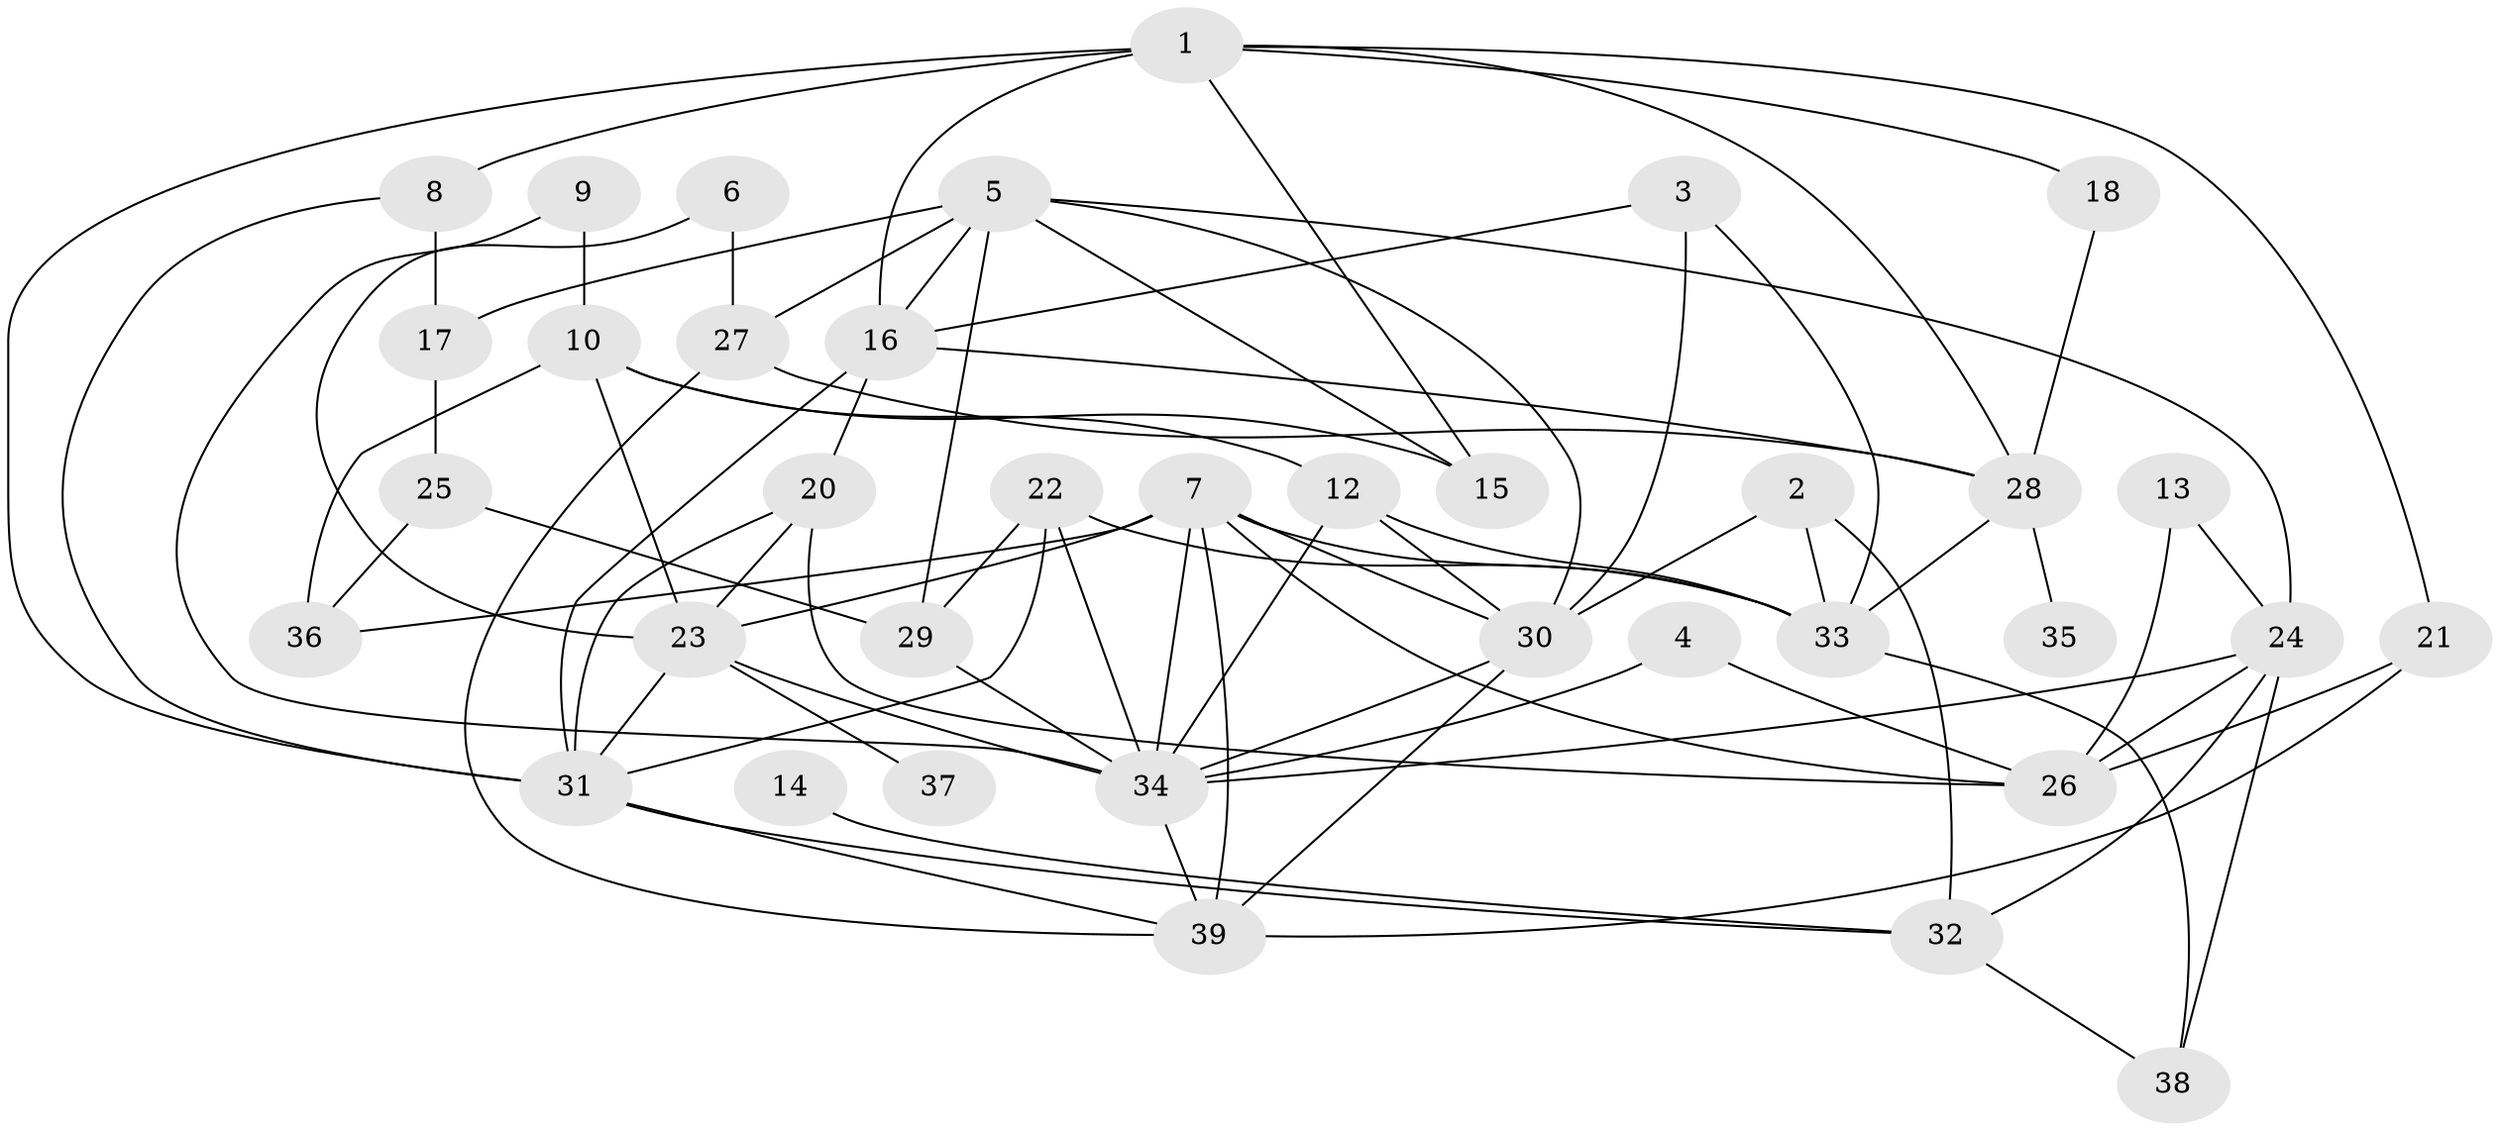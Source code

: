 // original degree distribution, {4: 0.21794871794871795, 3: 0.28205128205128205, 7: 0.05128205128205128, 2: 0.1794871794871795, 5: 0.10256410256410256, 1: 0.1282051282051282, 0: 0.02564102564102564, 6: 0.01282051282051282}
// Generated by graph-tools (version 1.1) at 2025/25/03/09/25 03:25:13]
// undirected, 37 vertices, 80 edges
graph export_dot {
graph [start="1"]
  node [color=gray90,style=filled];
  1;
  2;
  3;
  4;
  5;
  6;
  7;
  8;
  9;
  10;
  12;
  13;
  14;
  15;
  16;
  17;
  18;
  20;
  21;
  22;
  23;
  24;
  25;
  26;
  27;
  28;
  29;
  30;
  31;
  32;
  33;
  34;
  35;
  36;
  37;
  38;
  39;
  1 -- 8 [weight=1.0];
  1 -- 15 [weight=1.0];
  1 -- 16 [weight=1.0];
  1 -- 18 [weight=1.0];
  1 -- 21 [weight=1.0];
  1 -- 28 [weight=1.0];
  1 -- 31 [weight=2.0];
  2 -- 30 [weight=1.0];
  2 -- 32 [weight=1.0];
  2 -- 33 [weight=1.0];
  3 -- 16 [weight=1.0];
  3 -- 30 [weight=1.0];
  3 -- 33 [weight=1.0];
  4 -- 26 [weight=1.0];
  4 -- 34 [weight=1.0];
  5 -- 15 [weight=1.0];
  5 -- 16 [weight=1.0];
  5 -- 17 [weight=1.0];
  5 -- 24 [weight=1.0];
  5 -- 27 [weight=1.0];
  5 -- 29 [weight=1.0];
  5 -- 30 [weight=1.0];
  6 -- 23 [weight=1.0];
  6 -- 27 [weight=1.0];
  7 -- 23 [weight=1.0];
  7 -- 26 [weight=1.0];
  7 -- 30 [weight=1.0];
  7 -- 33 [weight=1.0];
  7 -- 34 [weight=1.0];
  7 -- 36 [weight=2.0];
  7 -- 39 [weight=1.0];
  8 -- 17 [weight=2.0];
  8 -- 31 [weight=1.0];
  9 -- 10 [weight=1.0];
  9 -- 34 [weight=1.0];
  10 -- 12 [weight=1.0];
  10 -- 15 [weight=1.0];
  10 -- 23 [weight=1.0];
  10 -- 36 [weight=2.0];
  12 -- 30 [weight=1.0];
  12 -- 33 [weight=1.0];
  12 -- 34 [weight=1.0];
  13 -- 24 [weight=1.0];
  13 -- 26 [weight=1.0];
  14 -- 32 [weight=1.0];
  16 -- 20 [weight=1.0];
  16 -- 28 [weight=1.0];
  16 -- 31 [weight=1.0];
  17 -- 25 [weight=1.0];
  18 -- 28 [weight=1.0];
  20 -- 23 [weight=1.0];
  20 -- 26 [weight=1.0];
  20 -- 31 [weight=1.0];
  21 -- 26 [weight=1.0];
  21 -- 39 [weight=1.0];
  22 -- 29 [weight=1.0];
  22 -- 31 [weight=1.0];
  22 -- 33 [weight=1.0];
  22 -- 34 [weight=1.0];
  23 -- 31 [weight=1.0];
  23 -- 34 [weight=1.0];
  23 -- 37 [weight=1.0];
  24 -- 26 [weight=1.0];
  24 -- 32 [weight=1.0];
  24 -- 34 [weight=1.0];
  24 -- 38 [weight=1.0];
  25 -- 29 [weight=1.0];
  25 -- 36 [weight=1.0];
  27 -- 28 [weight=1.0];
  27 -- 39 [weight=1.0];
  28 -- 33 [weight=1.0];
  28 -- 35 [weight=1.0];
  29 -- 34 [weight=1.0];
  30 -- 34 [weight=1.0];
  30 -- 39 [weight=1.0];
  31 -- 32 [weight=1.0];
  31 -- 39 [weight=1.0];
  32 -- 38 [weight=1.0];
  33 -- 38 [weight=1.0];
  34 -- 39 [weight=1.0];
}

